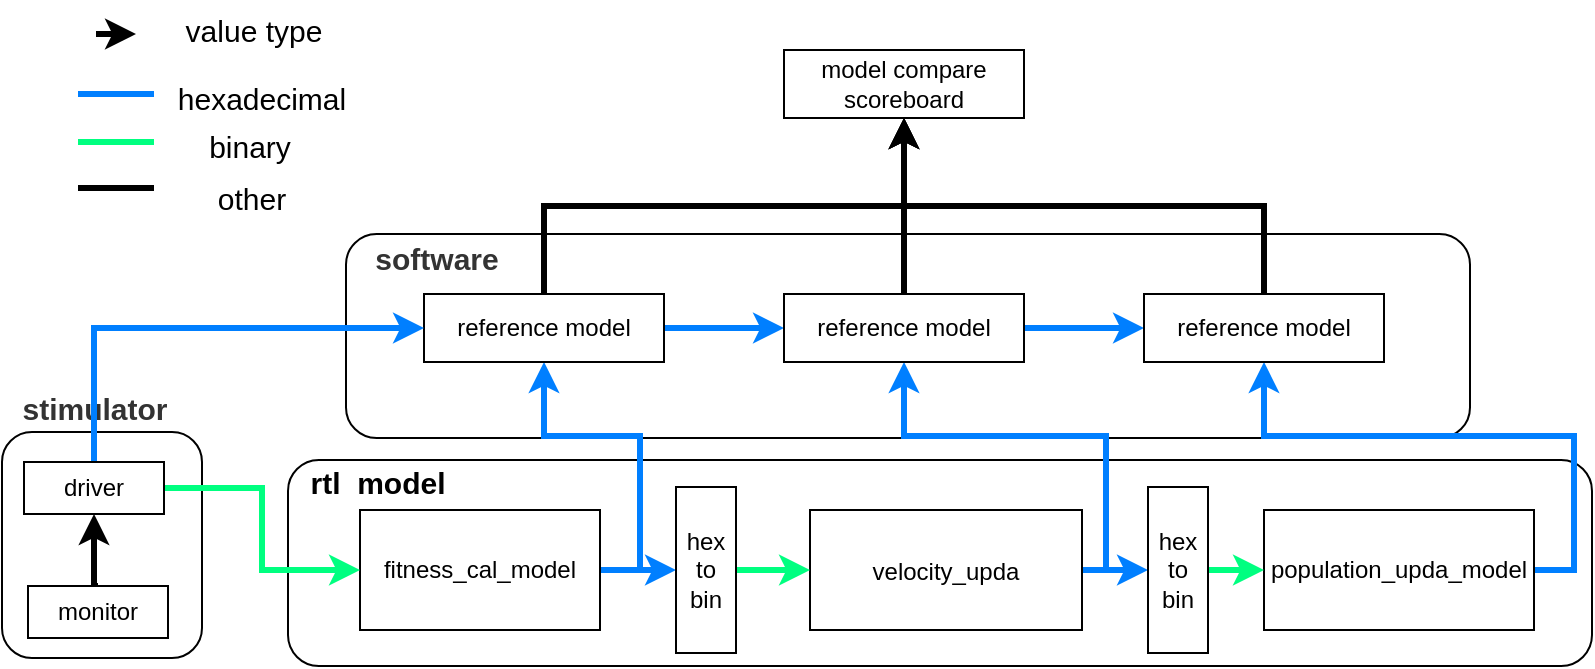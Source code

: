<mxfile version="15.8.4" type="device"><diagram id="AwvOKtsvH0zIa4o6nqvD" name="第 1 页"><mxGraphModel dx="1102" dy="865" grid="0" gridSize="10" guides="1" tooltips="1" connect="1" arrows="1" fold="1" page="1" pageScale="1" pageWidth="1654" pageHeight="2336" math="0" shadow="0"><root><mxCell id="0"/><mxCell id="1" parent="0"/><mxCell id="_ufJ0et8qiVv8SVSUecM-52" value="" style="rounded=1;whiteSpace=wrap;html=1;labelBackgroundColor=#00FF80;fontFamily=Helvetica;fontSize=12;fontColor=#00FF80;verticalAlign=middle;" vertex="1" parent="1"><mxGeometry x="377" y="393" width="562" height="102" as="geometry"/></mxCell><mxCell id="_ufJ0et8qiVv8SVSUecM-20" value="" style="rounded=1;whiteSpace=wrap;html=1;labelBackgroundColor=none;fontFamily=Helvetica;fontSize=12;fontColor=#000000;" vertex="1" parent="1"><mxGeometry x="348" y="506" width="652" height="103" as="geometry"/></mxCell><mxCell id="_ufJ0et8qiVv8SVSUecM-38" style="edgeStyle=orthogonalEdgeStyle;rounded=0;orthogonalLoop=1;jettySize=auto;html=1;exitX=1;exitY=0.5;exitDx=0;exitDy=0;entryX=0;entryY=0.5;entryDx=0;entryDy=0;fontFamily=Helvetica;fontSize=12;fontColor=#000000;endArrow=classic;endFill=1;strokeColor=#007FFF;strokeWidth=3;" edge="1" parent="1" source="_ufJ0et8qiVv8SVSUecM-1" target="_ufJ0et8qiVv8SVSUecM-36"><mxGeometry relative="1" as="geometry"/></mxCell><mxCell id="_ufJ0et8qiVv8SVSUecM-46" style="edgeStyle=orthogonalEdgeStyle;rounded=0;orthogonalLoop=1;jettySize=auto;html=1;exitX=1;exitY=0.5;exitDx=0;exitDy=0;entryX=0.5;entryY=1;entryDx=0;entryDy=0;fontFamily=Helvetica;fontSize=12;fontColor=#00FF80;endArrow=classic;endFill=1;strokeColor=#007FFF;strokeWidth=3;" edge="1" parent="1" source="_ufJ0et8qiVv8SVSUecM-1" target="_ufJ0et8qiVv8SVSUecM-9"><mxGeometry relative="1" as="geometry"/></mxCell><mxCell id="_ufJ0et8qiVv8SVSUecM-1" value="fitness_cal_model" style="rounded=0;whiteSpace=wrap;html=1;" vertex="1" parent="1"><mxGeometry x="384" y="531" width="120" height="60" as="geometry"/></mxCell><mxCell id="_ufJ0et8qiVv8SVSUecM-43" style="edgeStyle=orthogonalEdgeStyle;rounded=0;orthogonalLoop=1;jettySize=auto;html=1;exitX=1;exitY=0.5;exitDx=0;exitDy=0;entryX=0;entryY=0.5;entryDx=0;entryDy=0;fontFamily=Helvetica;fontSize=12;fontColor=#00FF80;endArrow=classic;endFill=1;strokeColor=#007FFF;strokeWidth=3;" edge="1" parent="1" source="_ufJ0et8qiVv8SVSUecM-2" target="_ufJ0et8qiVv8SVSUecM-40"><mxGeometry relative="1" as="geometry"/></mxCell><mxCell id="_ufJ0et8qiVv8SVSUecM-47" style="edgeStyle=orthogonalEdgeStyle;rounded=0;orthogonalLoop=1;jettySize=auto;html=1;exitX=1;exitY=0.5;exitDx=0;exitDy=0;entryX=0.5;entryY=1;entryDx=0;entryDy=0;fontFamily=Helvetica;fontSize=12;fontColor=#00FF80;endArrow=classic;endFill=1;strokeColor=#007FFF;strokeWidth=3;" edge="1" parent="1" source="_ufJ0et8qiVv8SVSUecM-2" target="_ufJ0et8qiVv8SVSUecM-18"><mxGeometry relative="1" as="geometry"><Array as="points"><mxPoint x="757" y="561"/><mxPoint x="757" y="494"/><mxPoint x="656" y="494"/></Array></mxGeometry></mxCell><mxCell id="_ufJ0et8qiVv8SVSUecM-2" value="&lt;div style=&quot;font-size: 14px ; line-height: 19px&quot;&gt;&lt;span style=&quot;font-size: 12px&quot;&gt;velocity_upda&lt;/span&gt;&lt;/div&gt;" style="rounded=0;whiteSpace=wrap;html=1;" vertex="1" parent="1"><mxGeometry x="609" y="531" width="136" height="60" as="geometry"/></mxCell><mxCell id="_ufJ0et8qiVv8SVSUecM-48" style="edgeStyle=orthogonalEdgeStyle;rounded=0;orthogonalLoop=1;jettySize=auto;html=1;exitX=1;exitY=0.5;exitDx=0;exitDy=0;entryX=0.5;entryY=1;entryDx=0;entryDy=0;fontFamily=Helvetica;fontSize=12;fontColor=#00FF80;endArrow=classic;endFill=1;strokeColor=#007FFF;strokeWidth=3;" edge="1" parent="1" source="_ufJ0et8qiVv8SVSUecM-3" target="_ufJ0et8qiVv8SVSUecM-19"><mxGeometry relative="1" as="geometry"/></mxCell><mxCell id="_ufJ0et8qiVv8SVSUecM-3" value="population_upda_model" style="rounded=0;whiteSpace=wrap;html=1;" vertex="1" parent="1"><mxGeometry x="836" y="531" width="135" height="60" as="geometry"/></mxCell><mxCell id="_ufJ0et8qiVv8SVSUecM-33" style="edgeStyle=orthogonalEdgeStyle;rounded=0;orthogonalLoop=1;jettySize=auto;html=1;exitX=1;exitY=0.5;exitDx=0;exitDy=0;entryX=0;entryY=0.5;entryDx=0;entryDy=0;fontFamily=Helvetica;fontSize=12;fontColor=#000000;endArrow=classic;endFill=1;strokeColor=#007FFF;strokeWidth=3;" edge="1" parent="1" source="_ufJ0et8qiVv8SVSUecM-9" target="_ufJ0et8qiVv8SVSUecM-18"><mxGeometry relative="1" as="geometry"/></mxCell><mxCell id="_ufJ0et8qiVv8SVSUecM-49" style="edgeStyle=orthogonalEdgeStyle;rounded=0;orthogonalLoop=1;jettySize=auto;html=1;exitX=0.5;exitY=0;exitDx=0;exitDy=0;entryX=0.5;entryY=1;entryDx=0;entryDy=0;fontFamily=Helvetica;fontSize=12;fontColor=#00FF80;endArrow=classic;endFill=1;strokeColor=#000000;strokeWidth=3;" edge="1" parent="1" source="_ufJ0et8qiVv8SVSUecM-9" target="_ufJ0et8qiVv8SVSUecM-17"><mxGeometry relative="1" as="geometry"/></mxCell><mxCell id="_ufJ0et8qiVv8SVSUecM-9" value="reference model" style="rounded=0;whiteSpace=wrap;html=1;" vertex="1" parent="1"><mxGeometry x="416" y="423" width="120" height="34" as="geometry"/></mxCell><mxCell id="_ufJ0et8qiVv8SVSUecM-17" value="model compare scoreboard" style="rounded=0;whiteSpace=wrap;html=1;" vertex="1" parent="1"><mxGeometry x="596" y="301" width="120" height="34" as="geometry"/></mxCell><mxCell id="_ufJ0et8qiVv8SVSUecM-34" style="edgeStyle=orthogonalEdgeStyle;rounded=0;orthogonalLoop=1;jettySize=auto;html=1;exitX=1;exitY=0.5;exitDx=0;exitDy=0;entryX=0;entryY=0.5;entryDx=0;entryDy=0;fontFamily=Helvetica;fontSize=12;fontColor=#000000;endArrow=classic;endFill=1;strokeColor=#007FFF;strokeWidth=3;" edge="1" parent="1" source="_ufJ0et8qiVv8SVSUecM-18" target="_ufJ0et8qiVv8SVSUecM-19"><mxGeometry relative="1" as="geometry"/></mxCell><mxCell id="_ufJ0et8qiVv8SVSUecM-50" style="edgeStyle=orthogonalEdgeStyle;rounded=0;orthogonalLoop=1;jettySize=auto;html=1;exitX=0.5;exitY=0;exitDx=0;exitDy=0;entryX=0.5;entryY=1;entryDx=0;entryDy=0;fontFamily=Helvetica;fontSize=12;fontColor=#00FF80;endArrow=classic;endFill=1;strokeColor=#000000;strokeWidth=3;" edge="1" parent="1" source="_ufJ0et8qiVv8SVSUecM-18" target="_ufJ0et8qiVv8SVSUecM-17"><mxGeometry relative="1" as="geometry"/></mxCell><mxCell id="_ufJ0et8qiVv8SVSUecM-18" value="reference model" style="rounded=0;whiteSpace=wrap;html=1;" vertex="1" parent="1"><mxGeometry x="596" y="423" width="120" height="34" as="geometry"/></mxCell><mxCell id="_ufJ0et8qiVv8SVSUecM-51" style="edgeStyle=orthogonalEdgeStyle;rounded=0;orthogonalLoop=1;jettySize=auto;html=1;exitX=0.5;exitY=0;exitDx=0;exitDy=0;entryX=0.5;entryY=1;entryDx=0;entryDy=0;fontFamily=Helvetica;fontSize=12;fontColor=#00FF80;endArrow=classic;endFill=1;strokeColor=#000000;strokeWidth=3;" edge="1" parent="1" source="_ufJ0et8qiVv8SVSUecM-19" target="_ufJ0et8qiVv8SVSUecM-17"><mxGeometry relative="1" as="geometry"/></mxCell><mxCell id="_ufJ0et8qiVv8SVSUecM-19" value="reference model" style="rounded=0;whiteSpace=wrap;html=1;" vertex="1" parent="1"><mxGeometry x="776" y="423" width="120" height="34" as="geometry"/></mxCell><mxCell id="_ufJ0et8qiVv8SVSUecM-21" value="&lt;font style=&quot;font-size: 15px&quot;&gt;&lt;b&gt;rtl&amp;nbsp;&amp;nbsp;model&lt;/b&gt;&lt;/font&gt;" style="text;html=1;strokeColor=none;fillColor=none;align=center;verticalAlign=middle;whiteSpace=wrap;rounded=0;labelBackgroundColor=none;fontFamily=Helvetica;fontSize=12;fontColor=#000000;" vertex="1" parent="1"><mxGeometry x="304" y="502" width="178" height="30" as="geometry"/></mxCell><mxCell id="_ufJ0et8qiVv8SVSUecM-26" value="" style="rounded=1;whiteSpace=wrap;html=1;labelBackgroundColor=none;fontFamily=Helvetica;fontSize=12;fontColor=#000000;" vertex="1" parent="1"><mxGeometry x="205" y="492" width="100" height="113" as="geometry"/></mxCell><mxCell id="_ufJ0et8qiVv8SVSUecM-27" value="&lt;span style=&quot;color: rgb(51 , 51 , 51) ; font-family: &amp;#34;arial&amp;#34; , sans-serif&quot;&gt;&lt;font style=&quot;font-size: 15px&quot;&gt;&lt;b&gt;stimulator&lt;/b&gt;&lt;/font&gt;&lt;/span&gt;" style="text;html=1;strokeColor=none;fillColor=none;align=center;verticalAlign=middle;whiteSpace=wrap;rounded=0;labelBackgroundColor=none;fontFamily=Helvetica;fontSize=12;fontColor=#000000;" vertex="1" parent="1"><mxGeometry x="213" y="465" width="77" height="30" as="geometry"/></mxCell><mxCell id="_ufJ0et8qiVv8SVSUecM-30" style="edgeStyle=orthogonalEdgeStyle;rounded=0;orthogonalLoop=1;jettySize=auto;html=1;exitX=1;exitY=0.5;exitDx=0;exitDy=0;fontFamily=Helvetica;fontSize=12;fontColor=#00FF80;endArrow=classic;endFill=1;strokeColor=#00FF80;strokeWidth=3;" edge="1" parent="1" source="_ufJ0et8qiVv8SVSUecM-28" target="_ufJ0et8qiVv8SVSUecM-1"><mxGeometry relative="1" as="geometry"/></mxCell><mxCell id="_ufJ0et8qiVv8SVSUecM-32" style="edgeStyle=orthogonalEdgeStyle;rounded=0;orthogonalLoop=1;jettySize=auto;html=1;exitX=0.5;exitY=0;exitDx=0;exitDy=0;entryX=0;entryY=0.5;entryDx=0;entryDy=0;fontFamily=Helvetica;fontSize=12;fontColor=#000000;endArrow=classic;endFill=1;strokeColor=#007FFF;strokeWidth=3;" edge="1" parent="1" source="_ufJ0et8qiVv8SVSUecM-28" target="_ufJ0et8qiVv8SVSUecM-9"><mxGeometry relative="1" as="geometry"/></mxCell><mxCell id="_ufJ0et8qiVv8SVSUecM-28" value="driver" style="rounded=0;whiteSpace=wrap;html=1;labelBackgroundColor=none;fontFamily=Helvetica;fontSize=12;fontColor=#000000;" vertex="1" parent="1"><mxGeometry x="216" y="507" width="70" height="26" as="geometry"/></mxCell><mxCell id="_ufJ0et8qiVv8SVSUecM-31" style="edgeStyle=orthogonalEdgeStyle;rounded=0;orthogonalLoop=1;jettySize=auto;html=1;exitX=0.5;exitY=0;exitDx=0;exitDy=0;entryX=0.5;entryY=1;entryDx=0;entryDy=0;fontFamily=Helvetica;fontSize=12;fontColor=#000000;endArrow=classic;endFill=1;strokeColor=#000000;strokeWidth=3;" edge="1" parent="1" source="_ufJ0et8qiVv8SVSUecM-29" target="_ufJ0et8qiVv8SVSUecM-28"><mxGeometry relative="1" as="geometry"/></mxCell><mxCell id="_ufJ0et8qiVv8SVSUecM-29" value="monitor" style="rounded=0;whiteSpace=wrap;html=1;labelBackgroundColor=none;fontFamily=Helvetica;fontSize=12;fontColor=#000000;" vertex="1" parent="1"><mxGeometry x="218" y="569" width="70" height="26" as="geometry"/></mxCell><mxCell id="_ufJ0et8qiVv8SVSUecM-39" style="edgeStyle=orthogonalEdgeStyle;rounded=0;orthogonalLoop=1;jettySize=auto;html=1;exitX=1;exitY=0.5;exitDx=0;exitDy=0;fontFamily=Helvetica;fontSize=12;fontColor=#000000;endArrow=classic;endFill=1;strokeColor=#00FF80;strokeWidth=3;" edge="1" parent="1" source="_ufJ0et8qiVv8SVSUecM-36" target="_ufJ0et8qiVv8SVSUecM-2"><mxGeometry relative="1" as="geometry"/></mxCell><mxCell id="_ufJ0et8qiVv8SVSUecM-36" value="hex&lt;br&gt;to&lt;br&gt;bin" style="rounded=0;whiteSpace=wrap;html=1;labelBackgroundColor=none;fontFamily=Helvetica;fontSize=12;fontColor=#000000;verticalAlign=middle;" vertex="1" parent="1"><mxGeometry x="542" y="519.5" width="30" height="83" as="geometry"/></mxCell><mxCell id="_ufJ0et8qiVv8SVSUecM-44" style="edgeStyle=orthogonalEdgeStyle;rounded=0;orthogonalLoop=1;jettySize=auto;html=1;exitX=1;exitY=0.5;exitDx=0;exitDy=0;entryX=0;entryY=0.5;entryDx=0;entryDy=0;fontFamily=Helvetica;fontSize=12;fontColor=#00FF80;endArrow=classic;endFill=1;strokeColor=#00FF80;strokeWidth=3;" edge="1" parent="1" source="_ufJ0et8qiVv8SVSUecM-40" target="_ufJ0et8qiVv8SVSUecM-3"><mxGeometry relative="1" as="geometry"/></mxCell><mxCell id="_ufJ0et8qiVv8SVSUecM-40" value="hex&lt;br&gt;to&lt;br&gt;bin" style="rounded=0;whiteSpace=wrap;html=1;labelBackgroundColor=none;fontFamily=Helvetica;fontSize=12;fontColor=#000000;verticalAlign=middle;" vertex="1" parent="1"><mxGeometry x="778" y="519.5" width="30" height="83" as="geometry"/></mxCell><mxCell id="_ufJ0et8qiVv8SVSUecM-53" value="&lt;span style=&quot;color: rgb(51 , 51 , 51) ; font-family: &amp;#34;arial&amp;#34; , sans-serif&quot;&gt;&lt;font style=&quot;font-size: 15px&quot;&gt;&lt;b&gt;software&lt;/b&gt;&lt;/font&gt;&lt;/span&gt;" style="text;html=1;strokeColor=none;fillColor=none;align=center;verticalAlign=middle;whiteSpace=wrap;rounded=0;labelBackgroundColor=none;fontFamily=Helvetica;fontSize=12;fontColor=#000000;" vertex="1" parent="1"><mxGeometry x="384" y="390" width="77" height="30" as="geometry"/></mxCell><mxCell id="_ufJ0et8qiVv8SVSUecM-59" value="" style="endArrow=classic;html=1;rounded=0;fontFamily=Helvetica;fontSize=15;fontColor=#00FF80;strokeColor=#000000;strokeWidth=3;" edge="1" parent="1"><mxGeometry width="50" height="50" relative="1" as="geometry"><mxPoint x="252" y="293" as="sourcePoint"/><mxPoint x="272" y="293" as="targetPoint"/></mxGeometry></mxCell><mxCell id="_ufJ0et8qiVv8SVSUecM-60" value="&lt;font color=&quot;#000000&quot;&gt;value type&lt;/font&gt;" style="text;html=1;strokeColor=none;fillColor=none;align=center;verticalAlign=middle;whiteSpace=wrap;rounded=0;labelBackgroundColor=none;fontFamily=Helvetica;fontSize=15;fontColor=#00FF80;" vertex="1" parent="1"><mxGeometry x="295" y="276" width="72" height="30" as="geometry"/></mxCell><mxCell id="_ufJ0et8qiVv8SVSUecM-61" value="" style="endArrow=none;html=1;rounded=0;fontFamily=Helvetica;fontSize=15;fontColor=#007FFF;strokeColor=#007FFF;strokeWidth=3;" edge="1" parent="1"><mxGeometry width="50" height="50" relative="1" as="geometry"><mxPoint x="243" y="323" as="sourcePoint"/><mxPoint x="281" y="323" as="targetPoint"/></mxGeometry></mxCell><mxCell id="_ufJ0et8qiVv8SVSUecM-62" value="&lt;font color=&quot;#000000&quot;&gt;hexadecimal&lt;/font&gt;" style="text;html=1;strokeColor=none;fillColor=none;align=center;verticalAlign=middle;whiteSpace=wrap;rounded=0;labelBackgroundColor=none;fontFamily=Helvetica;fontSize=15;fontColor=#007FFF;" vertex="1" parent="1"><mxGeometry x="305" y="310" width="60" height="30" as="geometry"/></mxCell><mxCell id="_ufJ0et8qiVv8SVSUecM-63" value="" style="endArrow=none;html=1;rounded=0;fontFamily=Helvetica;fontSize=15;fontColor=#007FFF;strokeColor=#00FF80;strokeWidth=3;" edge="1" parent="1"><mxGeometry width="50" height="50" relative="1" as="geometry"><mxPoint x="243" y="347" as="sourcePoint"/><mxPoint x="281" y="347" as="targetPoint"/></mxGeometry></mxCell><mxCell id="_ufJ0et8qiVv8SVSUecM-64" value="&lt;font color=&quot;#000000&quot;&gt;binary&lt;/font&gt;" style="text;html=1;strokeColor=none;fillColor=none;align=center;verticalAlign=middle;whiteSpace=wrap;rounded=0;labelBackgroundColor=none;fontFamily=Helvetica;fontSize=15;fontColor=#007FFF;" vertex="1" parent="1"><mxGeometry x="299" y="334" width="60" height="30" as="geometry"/></mxCell><mxCell id="_ufJ0et8qiVv8SVSUecM-65" value="" style="endArrow=none;html=1;rounded=0;fontFamily=Helvetica;fontSize=15;fontColor=#007FFF;strokeColor=#000000;strokeWidth=3;" edge="1" parent="1"><mxGeometry width="50" height="50" relative="1" as="geometry"><mxPoint x="243" y="370" as="sourcePoint"/><mxPoint x="281" y="370" as="targetPoint"/></mxGeometry></mxCell><mxCell id="_ufJ0et8qiVv8SVSUecM-66" value="&lt;font color=&quot;#000000&quot;&gt;other&lt;/font&gt;" style="text;html=1;strokeColor=none;fillColor=none;align=center;verticalAlign=middle;whiteSpace=wrap;rounded=0;labelBackgroundColor=none;fontFamily=Helvetica;fontSize=15;fontColor=#007FFF;" vertex="1" parent="1"><mxGeometry x="300" y="360" width="60" height="30" as="geometry"/></mxCell></root></mxGraphModel></diagram></mxfile>